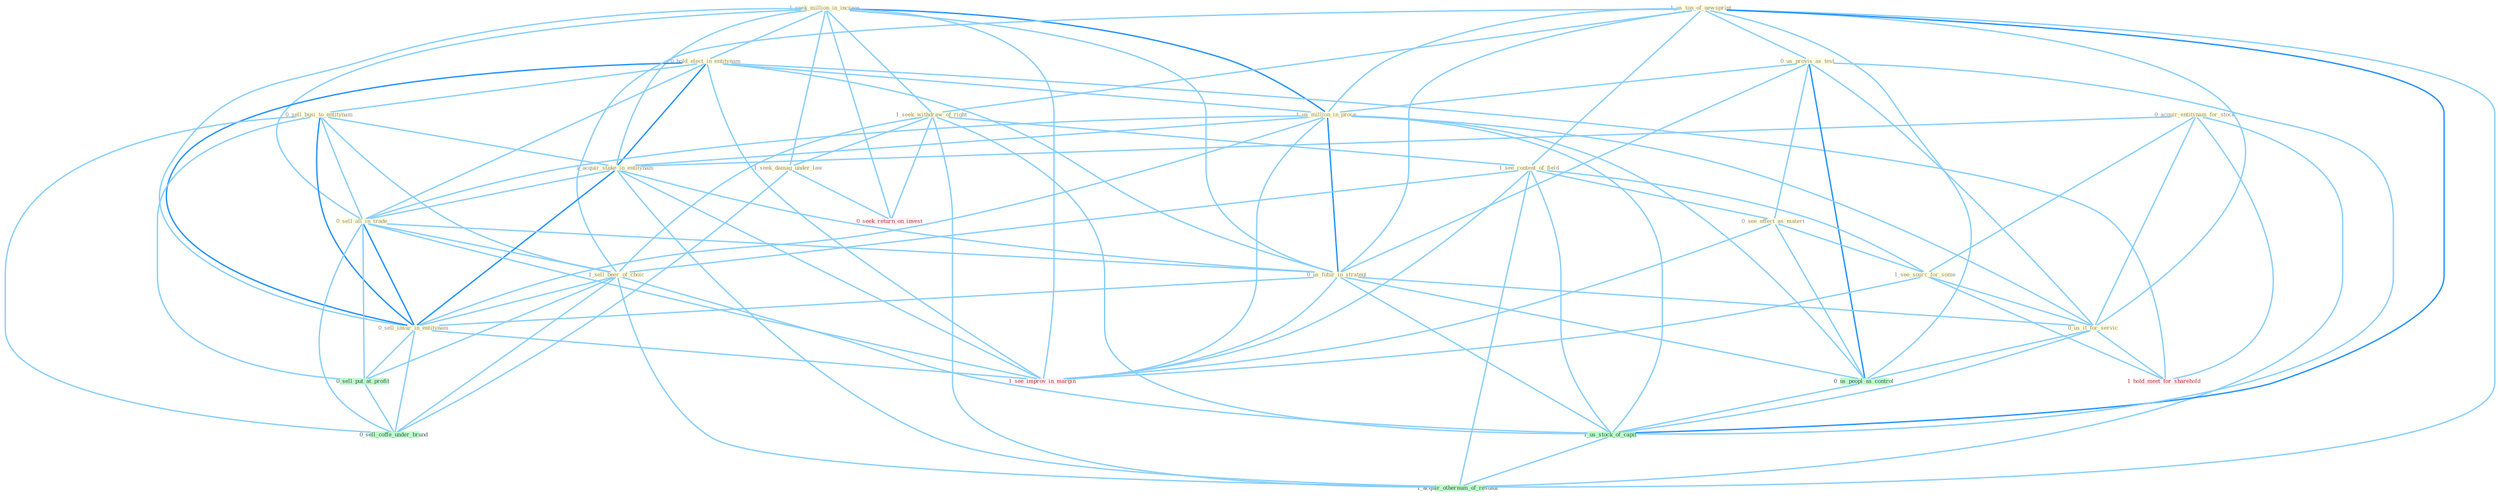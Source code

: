 Graph G{ 
    node
    [shape=polygon,style=filled,width=.5,height=.06,color="#BDFCC9",fixedsize=true,fontsize=4,
    fontcolor="#2f4f4f"];
    {node
    [color="#ffffe0", fontcolor="#8b7d6b"] "1_seek_million_in_increas " "0_hold_elect_in_entitynam " "0_sell_busi_to_entitynam " "0_acquir_entitynam_for_stock " "1_us_ton_of_newsprint " "0_us_provis_as_test " "1_us_million_in_proce " "1_acquir_stake_in_entitynam " "1_seek_withdraw_of_right " "0_sell_all_in_trade " "1_seek_damag_under_law " "0_us_futur_in_strategi " "1_see_content_of_field " "0_see_effect_as_materi " "1_sell_beer_of_choic " "1_see_sourc_for_some " "0_us_it_for_servic " "0_sell_insur_in_entitynam "}
{node [color="#fff0f5", fontcolor="#b22222"] "0_seek_return_on_invest " "1_see_improv_in_margin " "1_hold_meet_for_sharehold "}
edge [color="#B0E2FF"];

	"1_seek_million_in_increas " -- "0_hold_elect_in_entitynam " [w="1", color="#87cefa" ];
	"1_seek_million_in_increas " -- "1_us_million_in_proce " [w="2", color="#1e90ff" , len=0.8];
	"1_seek_million_in_increas " -- "1_acquir_stake_in_entitynam " [w="1", color="#87cefa" ];
	"1_seek_million_in_increas " -- "1_seek_withdraw_of_right " [w="1", color="#87cefa" ];
	"1_seek_million_in_increas " -- "0_sell_all_in_trade " [w="1", color="#87cefa" ];
	"1_seek_million_in_increas " -- "1_seek_damag_under_law " [w="1", color="#87cefa" ];
	"1_seek_million_in_increas " -- "0_us_futur_in_strategi " [w="1", color="#87cefa" ];
	"1_seek_million_in_increas " -- "0_sell_insur_in_entitynam " [w="1", color="#87cefa" ];
	"1_seek_million_in_increas " -- "0_seek_return_on_invest " [w="1", color="#87cefa" ];
	"1_seek_million_in_increas " -- "1_see_improv_in_margin " [w="1", color="#87cefa" ];
	"0_hold_elect_in_entitynam " -- "0_sell_busi_to_entitynam " [w="1", color="#87cefa" ];
	"0_hold_elect_in_entitynam " -- "1_us_million_in_proce " [w="1", color="#87cefa" ];
	"0_hold_elect_in_entitynam " -- "1_acquir_stake_in_entitynam " [w="2", color="#1e90ff" , len=0.8];
	"0_hold_elect_in_entitynam " -- "0_sell_all_in_trade " [w="1", color="#87cefa" ];
	"0_hold_elect_in_entitynam " -- "0_us_futur_in_strategi " [w="1", color="#87cefa" ];
	"0_hold_elect_in_entitynam " -- "0_sell_insur_in_entitynam " [w="2", color="#1e90ff" , len=0.8];
	"0_hold_elect_in_entitynam " -- "1_see_improv_in_margin " [w="1", color="#87cefa" ];
	"0_hold_elect_in_entitynam " -- "1_hold_meet_for_sharehold " [w="1", color="#87cefa" ];
	"0_sell_busi_to_entitynam " -- "1_acquir_stake_in_entitynam " [w="1", color="#87cefa" ];
	"0_sell_busi_to_entitynam " -- "0_sell_all_in_trade " [w="1", color="#87cefa" ];
	"0_sell_busi_to_entitynam " -- "1_sell_beer_of_choic " [w="1", color="#87cefa" ];
	"0_sell_busi_to_entitynam " -- "0_sell_insur_in_entitynam " [w="2", color="#1e90ff" , len=0.8];
	"0_sell_busi_to_entitynam " -- "0_sell_put_at_profit " [w="1", color="#87cefa" ];
	"0_sell_busi_to_entitynam " -- "0_sell_coffe_under_brand " [w="1", color="#87cefa" ];
	"0_acquir_entitynam_for_stock " -- "1_acquir_stake_in_entitynam " [w="1", color="#87cefa" ];
	"0_acquir_entitynam_for_stock " -- "1_see_sourc_for_some " [w="1", color="#87cefa" ];
	"0_acquir_entitynam_for_stock " -- "0_us_it_for_servic " [w="1", color="#87cefa" ];
	"0_acquir_entitynam_for_stock " -- "1_hold_meet_for_sharehold " [w="1", color="#87cefa" ];
	"0_acquir_entitynam_for_stock " -- "1_acquir_othernum_of_restaur " [w="1", color="#87cefa" ];
	"1_us_ton_of_newsprint " -- "0_us_provis_as_test " [w="1", color="#87cefa" ];
	"1_us_ton_of_newsprint " -- "1_us_million_in_proce " [w="1", color="#87cefa" ];
	"1_us_ton_of_newsprint " -- "1_seek_withdraw_of_right " [w="1", color="#87cefa" ];
	"1_us_ton_of_newsprint " -- "0_us_futur_in_strategi " [w="1", color="#87cefa" ];
	"1_us_ton_of_newsprint " -- "1_see_content_of_field " [w="1", color="#87cefa" ];
	"1_us_ton_of_newsprint " -- "1_sell_beer_of_choic " [w="1", color="#87cefa" ];
	"1_us_ton_of_newsprint " -- "0_us_it_for_servic " [w="1", color="#87cefa" ];
	"1_us_ton_of_newsprint " -- "0_us_peopl_as_control " [w="1", color="#87cefa" ];
	"1_us_ton_of_newsprint " -- "1_us_stock_of_capit " [w="2", color="#1e90ff" , len=0.8];
	"1_us_ton_of_newsprint " -- "1_acquir_othernum_of_restaur " [w="1", color="#87cefa" ];
	"0_us_provis_as_test " -- "1_us_million_in_proce " [w="1", color="#87cefa" ];
	"0_us_provis_as_test " -- "0_us_futur_in_strategi " [w="1", color="#87cefa" ];
	"0_us_provis_as_test " -- "0_see_effect_as_materi " [w="1", color="#87cefa" ];
	"0_us_provis_as_test " -- "0_us_it_for_servic " [w="1", color="#87cefa" ];
	"0_us_provis_as_test " -- "0_us_peopl_as_control " [w="2", color="#1e90ff" , len=0.8];
	"0_us_provis_as_test " -- "1_us_stock_of_capit " [w="1", color="#87cefa" ];
	"1_us_million_in_proce " -- "1_acquir_stake_in_entitynam " [w="1", color="#87cefa" ];
	"1_us_million_in_proce " -- "0_sell_all_in_trade " [w="1", color="#87cefa" ];
	"1_us_million_in_proce " -- "0_us_futur_in_strategi " [w="2", color="#1e90ff" , len=0.8];
	"1_us_million_in_proce " -- "0_us_it_for_servic " [w="1", color="#87cefa" ];
	"1_us_million_in_proce " -- "0_sell_insur_in_entitynam " [w="1", color="#87cefa" ];
	"1_us_million_in_proce " -- "0_us_peopl_as_control " [w="1", color="#87cefa" ];
	"1_us_million_in_proce " -- "1_us_stock_of_capit " [w="1", color="#87cefa" ];
	"1_us_million_in_proce " -- "1_see_improv_in_margin " [w="1", color="#87cefa" ];
	"1_acquir_stake_in_entitynam " -- "0_sell_all_in_trade " [w="1", color="#87cefa" ];
	"1_acquir_stake_in_entitynam " -- "0_us_futur_in_strategi " [w="1", color="#87cefa" ];
	"1_acquir_stake_in_entitynam " -- "0_sell_insur_in_entitynam " [w="2", color="#1e90ff" , len=0.8];
	"1_acquir_stake_in_entitynam " -- "1_see_improv_in_margin " [w="1", color="#87cefa" ];
	"1_acquir_stake_in_entitynam " -- "1_acquir_othernum_of_restaur " [w="1", color="#87cefa" ];
	"1_seek_withdraw_of_right " -- "1_seek_damag_under_law " [w="1", color="#87cefa" ];
	"1_seek_withdraw_of_right " -- "1_see_content_of_field " [w="1", color="#87cefa" ];
	"1_seek_withdraw_of_right " -- "1_sell_beer_of_choic " [w="1", color="#87cefa" ];
	"1_seek_withdraw_of_right " -- "0_seek_return_on_invest " [w="1", color="#87cefa" ];
	"1_seek_withdraw_of_right " -- "1_us_stock_of_capit " [w="1", color="#87cefa" ];
	"1_seek_withdraw_of_right " -- "1_acquir_othernum_of_restaur " [w="1", color="#87cefa" ];
	"0_sell_all_in_trade " -- "0_us_futur_in_strategi " [w="1", color="#87cefa" ];
	"0_sell_all_in_trade " -- "1_sell_beer_of_choic " [w="1", color="#87cefa" ];
	"0_sell_all_in_trade " -- "0_sell_insur_in_entitynam " [w="2", color="#1e90ff" , len=0.8];
	"0_sell_all_in_trade " -- "0_sell_put_at_profit " [w="1", color="#87cefa" ];
	"0_sell_all_in_trade " -- "1_see_improv_in_margin " [w="1", color="#87cefa" ];
	"0_sell_all_in_trade " -- "0_sell_coffe_under_brand " [w="1", color="#87cefa" ];
	"1_seek_damag_under_law " -- "0_seek_return_on_invest " [w="1", color="#87cefa" ];
	"1_seek_damag_under_law " -- "0_sell_coffe_under_brand " [w="1", color="#87cefa" ];
	"0_us_futur_in_strategi " -- "0_us_it_for_servic " [w="1", color="#87cefa" ];
	"0_us_futur_in_strategi " -- "0_sell_insur_in_entitynam " [w="1", color="#87cefa" ];
	"0_us_futur_in_strategi " -- "0_us_peopl_as_control " [w="1", color="#87cefa" ];
	"0_us_futur_in_strategi " -- "1_us_stock_of_capit " [w="1", color="#87cefa" ];
	"0_us_futur_in_strategi " -- "1_see_improv_in_margin " [w="1", color="#87cefa" ];
	"1_see_content_of_field " -- "0_see_effect_as_materi " [w="1", color="#87cefa" ];
	"1_see_content_of_field " -- "1_sell_beer_of_choic " [w="1", color="#87cefa" ];
	"1_see_content_of_field " -- "1_see_sourc_for_some " [w="1", color="#87cefa" ];
	"1_see_content_of_field " -- "1_us_stock_of_capit " [w="1", color="#87cefa" ];
	"1_see_content_of_field " -- "1_see_improv_in_margin " [w="1", color="#87cefa" ];
	"1_see_content_of_field " -- "1_acquir_othernum_of_restaur " [w="1", color="#87cefa" ];
	"0_see_effect_as_materi " -- "1_see_sourc_for_some " [w="1", color="#87cefa" ];
	"0_see_effect_as_materi " -- "0_us_peopl_as_control " [w="1", color="#87cefa" ];
	"0_see_effect_as_materi " -- "1_see_improv_in_margin " [w="1", color="#87cefa" ];
	"1_sell_beer_of_choic " -- "0_sell_insur_in_entitynam " [w="1", color="#87cefa" ];
	"1_sell_beer_of_choic " -- "0_sell_put_at_profit " [w="1", color="#87cefa" ];
	"1_sell_beer_of_choic " -- "1_us_stock_of_capit " [w="1", color="#87cefa" ];
	"1_sell_beer_of_choic " -- "0_sell_coffe_under_brand " [w="1", color="#87cefa" ];
	"1_sell_beer_of_choic " -- "1_acquir_othernum_of_restaur " [w="1", color="#87cefa" ];
	"1_see_sourc_for_some " -- "0_us_it_for_servic " [w="1", color="#87cefa" ];
	"1_see_sourc_for_some " -- "1_see_improv_in_margin " [w="1", color="#87cefa" ];
	"1_see_sourc_for_some " -- "1_hold_meet_for_sharehold " [w="1", color="#87cefa" ];
	"0_us_it_for_servic " -- "0_us_peopl_as_control " [w="1", color="#87cefa" ];
	"0_us_it_for_servic " -- "1_us_stock_of_capit " [w="1", color="#87cefa" ];
	"0_us_it_for_servic " -- "1_hold_meet_for_sharehold " [w="1", color="#87cefa" ];
	"0_sell_insur_in_entitynam " -- "0_sell_put_at_profit " [w="1", color="#87cefa" ];
	"0_sell_insur_in_entitynam " -- "1_see_improv_in_margin " [w="1", color="#87cefa" ];
	"0_sell_insur_in_entitynam " -- "0_sell_coffe_under_brand " [w="1", color="#87cefa" ];
	"0_us_peopl_as_control " -- "1_us_stock_of_capit " [w="1", color="#87cefa" ];
	"0_sell_put_at_profit " -- "0_sell_coffe_under_brand " [w="1", color="#87cefa" ];
	"1_us_stock_of_capit " -- "1_acquir_othernum_of_restaur " [w="1", color="#87cefa" ];
}